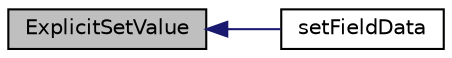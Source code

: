 digraph "ExplicitSetValue"
{
  bgcolor="transparent";
  edge [fontname="Helvetica",fontsize="10",labelfontname="Helvetica",labelfontsize="10"];
  node [fontname="Helvetica",fontsize="10",shape=record];
  rankdir="LR";
  Node1 [label="ExplicitSetValue",height=0.2,width=0.4,color="black", fillcolor="grey75", style="filled", fontcolor="black"];
  Node1 -> Node2 [dir="back",color="midnightblue",fontsize="10",style="solid",fontname="Helvetica"];
  Node2 [label="setFieldData",height=0.2,width=0.4,color="black",URL="$a00696.html#a26772bef077463531a0435da8d0bb7b2",tooltip="Set the local field data. "];
}
